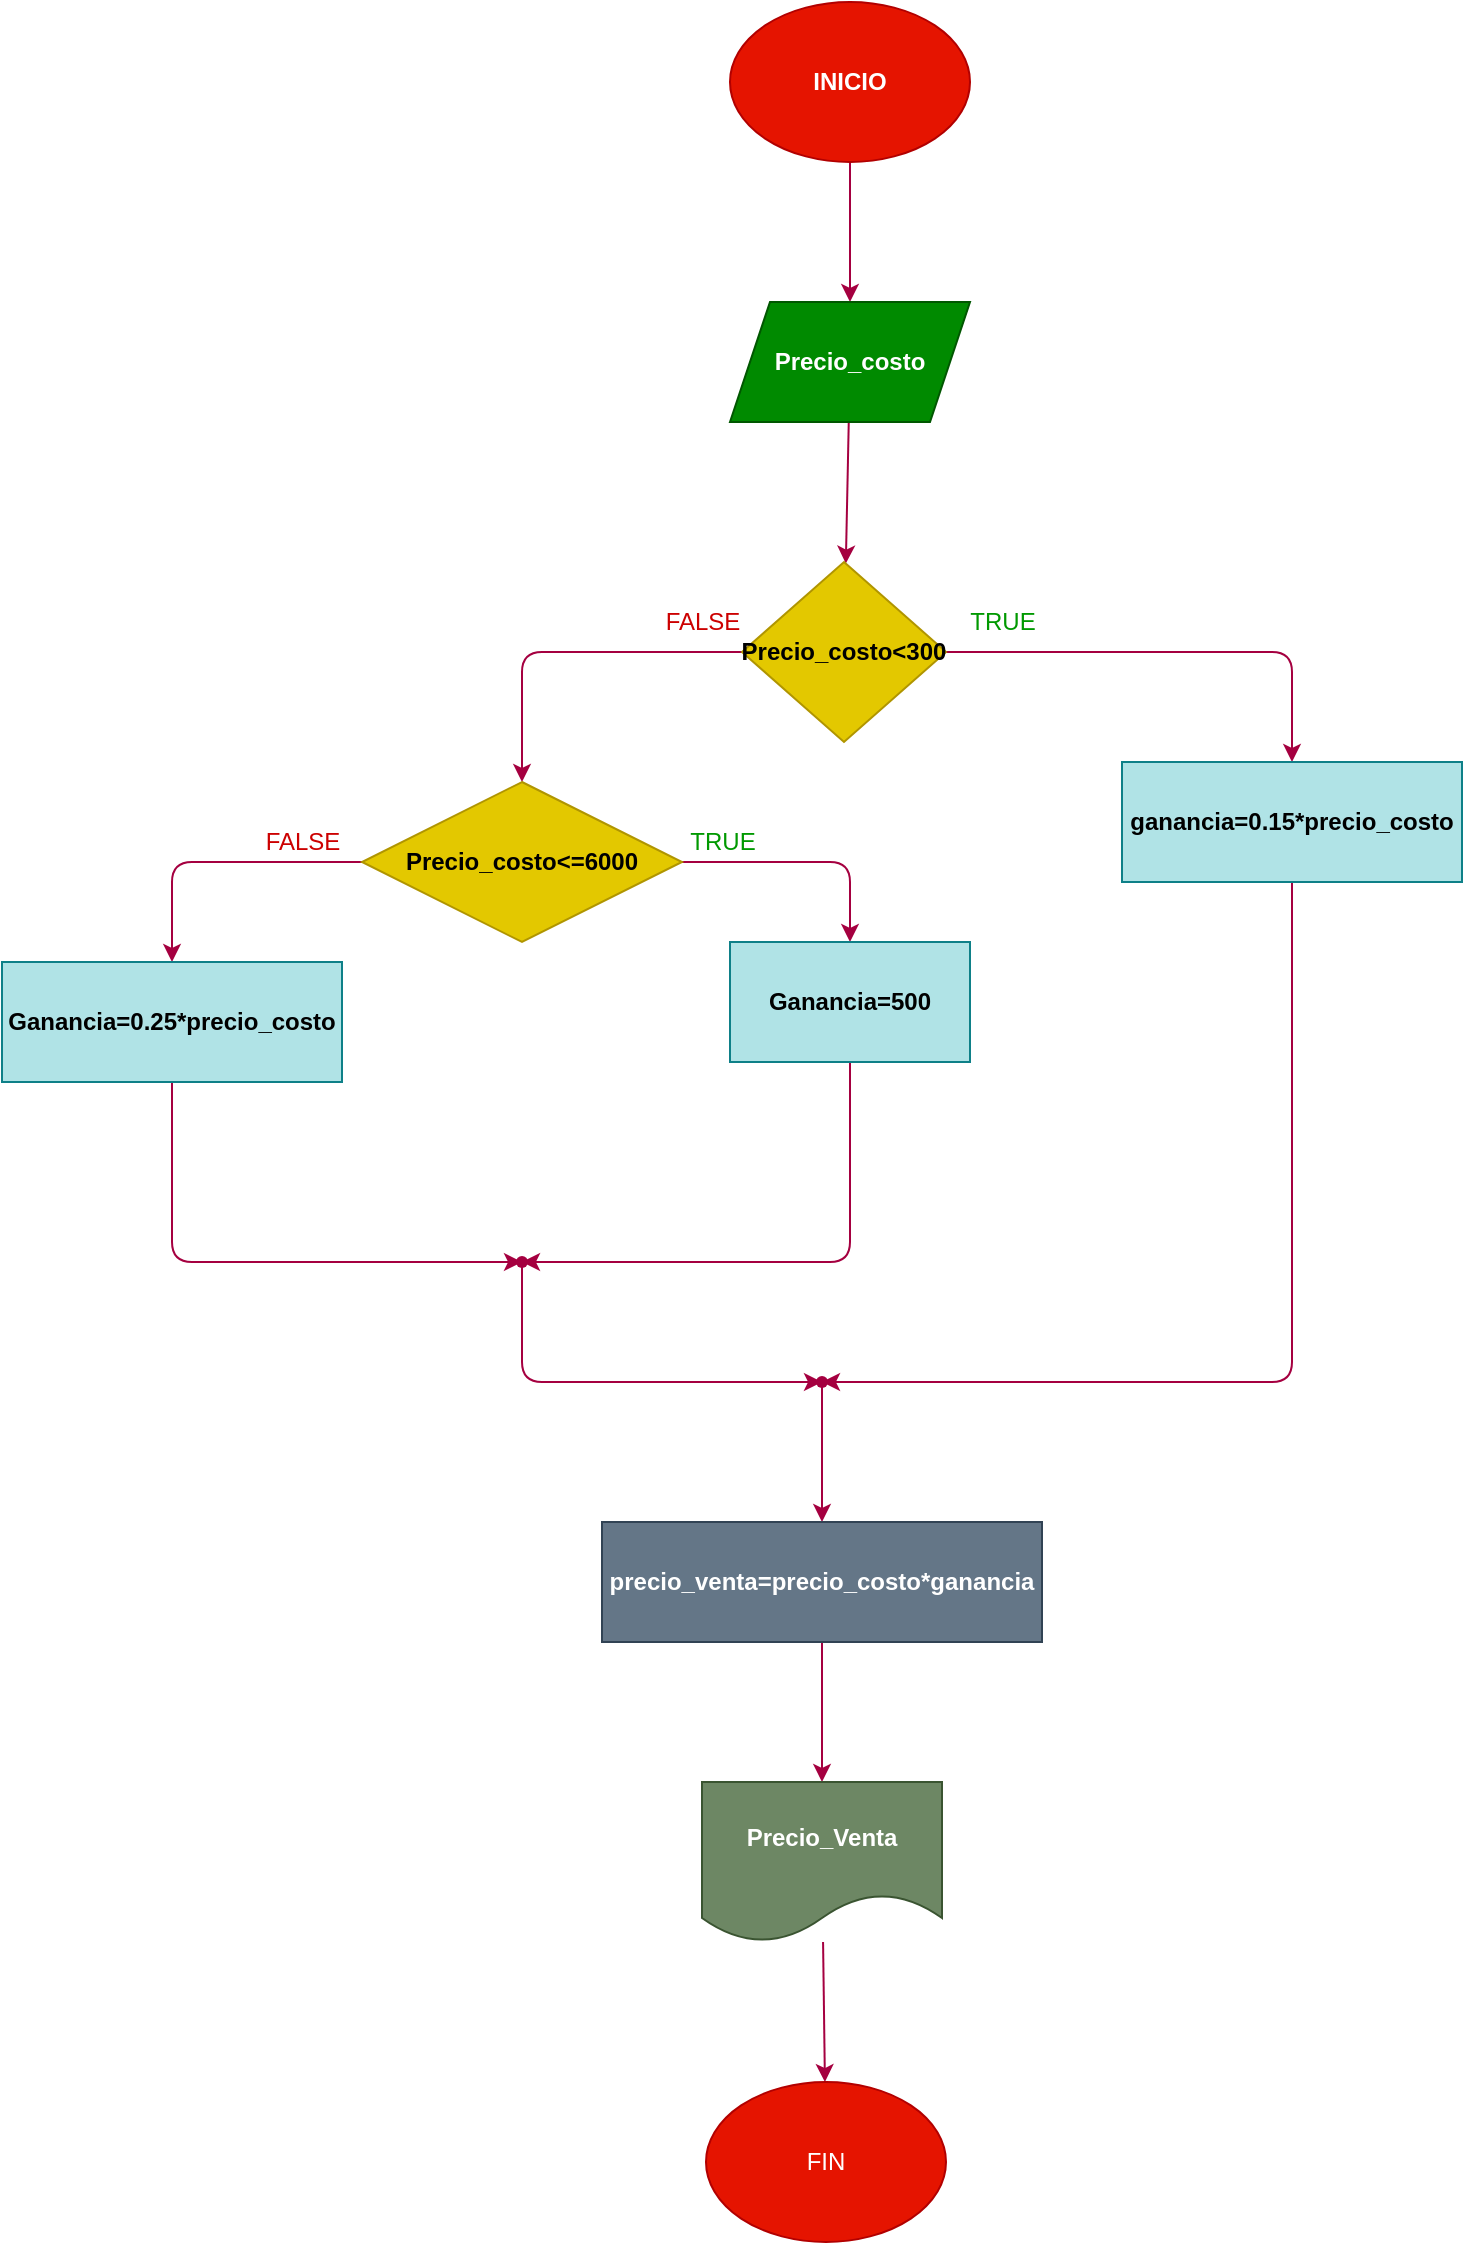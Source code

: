 <mxfile>
    <diagram id="ykRchyDMGxq92u7Dl3xV" name="Página-1">
        <mxGraphModel dx="1537" dy="413" grid="1" gridSize="10" guides="1" tooltips="1" connect="1" arrows="1" fold="1" page="1" pageScale="1" pageWidth="827" pageHeight="1169" math="0" shadow="0">
            <root>
                <mxCell id="0"/>
                <mxCell id="1" parent="0"/>
                <mxCell id="4" value="" style="edgeStyle=none;html=1;fillColor=#d80073;strokeColor=#A50040;" edge="1" parent="1" source="2" target="3">
                    <mxGeometry relative="1" as="geometry"/>
                </mxCell>
                <mxCell id="2" value="&lt;b&gt;INICIO&lt;/b&gt;" style="ellipse;whiteSpace=wrap;html=1;fillColor=#e51400;fontColor=#ffffff;strokeColor=#B20000;" vertex="1" parent="1">
                    <mxGeometry x="294" y="50" width="120" height="80" as="geometry"/>
                </mxCell>
                <mxCell id="6" value="" style="edgeStyle=none;html=1;fillColor=#d80073;strokeColor=#A50040;" edge="1" parent="1" source="3" target="5">
                    <mxGeometry relative="1" as="geometry"/>
                </mxCell>
                <mxCell id="3" value="&lt;b&gt;Precio_costo&lt;/b&gt;" style="shape=parallelogram;perimeter=parallelogramPerimeter;whiteSpace=wrap;html=1;fixedSize=1;fillColor=#008a00;fontColor=#ffffff;strokeColor=#005700;" vertex="1" parent="1">
                    <mxGeometry x="294" y="200" width="120" height="60" as="geometry"/>
                </mxCell>
                <mxCell id="9" style="edgeStyle=none;html=1;entryX=0.5;entryY=0;entryDx=0;entryDy=0;fillColor=#d80073;strokeColor=#A50040;" edge="1" parent="1" source="5" target="7">
                    <mxGeometry relative="1" as="geometry">
                        <Array as="points">
                            <mxPoint x="575" y="375"/>
                        </Array>
                    </mxGeometry>
                </mxCell>
                <mxCell id="11" style="edgeStyle=none;html=1;entryX=0.5;entryY=0;entryDx=0;entryDy=0;fillColor=#d80073;strokeColor=#A50040;" edge="1" parent="1" source="5" target="10">
                    <mxGeometry relative="1" as="geometry">
                        <Array as="points">
                            <mxPoint x="190" y="375"/>
                        </Array>
                    </mxGeometry>
                </mxCell>
                <mxCell id="5" value="&lt;b&gt;Precio_costo&amp;lt;300&lt;/b&gt;" style="rhombus;whiteSpace=wrap;html=1;fillColor=#e3c800;fontColor=#000000;strokeColor=#B09500;" vertex="1" parent="1">
                    <mxGeometry x="300" y="330" width="102" height="90" as="geometry"/>
                </mxCell>
                <mxCell id="19" style="edgeStyle=none;html=1;fillColor=#d80073;strokeColor=#A50040;" edge="1" parent="1" source="7">
                    <mxGeometry relative="1" as="geometry">
                        <mxPoint x="340" y="740" as="targetPoint"/>
                        <Array as="points">
                            <mxPoint x="575" y="740"/>
                        </Array>
                    </mxGeometry>
                </mxCell>
                <mxCell id="7" value="&lt;b&gt;ganancia=0.15*precio_costo&lt;/b&gt;" style="rounded=0;whiteSpace=wrap;html=1;fillColor=#b0e3e6;strokeColor=#0e8088;" vertex="1" parent="1">
                    <mxGeometry x="490" y="430" width="170" height="60" as="geometry"/>
                </mxCell>
                <mxCell id="15" style="edgeStyle=none;html=1;entryX=0.5;entryY=0;entryDx=0;entryDy=0;fillColor=#d80073;strokeColor=#A50040;" edge="1" parent="1" source="10" target="12">
                    <mxGeometry relative="1" as="geometry">
                        <Array as="points">
                            <mxPoint x="354" y="480"/>
                        </Array>
                    </mxGeometry>
                </mxCell>
                <mxCell id="28" style="edgeStyle=none;html=1;entryX=0.5;entryY=0;entryDx=0;entryDy=0;fillColor=#d80073;strokeColor=#A50040;" edge="1" parent="1" source="10" target="13">
                    <mxGeometry relative="1" as="geometry">
                        <Array as="points">
                            <mxPoint x="15" y="480"/>
                        </Array>
                    </mxGeometry>
                </mxCell>
                <mxCell id="10" value="&lt;b&gt;Precio_costo&amp;lt;=6000&lt;/b&gt;" style="rhombus;whiteSpace=wrap;html=1;fillColor=#e3c800;fontColor=#000000;strokeColor=#B09500;" vertex="1" parent="1">
                    <mxGeometry x="110" y="440" width="160" height="80" as="geometry"/>
                </mxCell>
                <mxCell id="18" style="edgeStyle=none;html=1;entryX=0.65;entryY=0.85;entryDx=0;entryDy=0;entryPerimeter=0;fillColor=#d80073;strokeColor=#A50040;" edge="1" parent="1" source="12" target="16">
                    <mxGeometry relative="1" as="geometry">
                        <Array as="points">
                            <mxPoint x="354" y="680"/>
                        </Array>
                    </mxGeometry>
                </mxCell>
                <mxCell id="12" value="&lt;b&gt;Ganancia=500&lt;/b&gt;" style="rounded=0;whiteSpace=wrap;html=1;fillColor=#b0e3e6;strokeColor=#0e8088;" vertex="1" parent="1">
                    <mxGeometry x="294" y="520" width="120" height="60" as="geometry"/>
                </mxCell>
                <mxCell id="29" style="edgeStyle=none;html=1;fillColor=#d80073;strokeColor=#A50040;" edge="1" parent="1" source="13" target="16">
                    <mxGeometry relative="1" as="geometry">
                        <Array as="points">
                            <mxPoint x="15" y="680"/>
                        </Array>
                    </mxGeometry>
                </mxCell>
                <mxCell id="13" value="&lt;b&gt;Ganancia=0.25*precio_costo&lt;/b&gt;" style="rounded=0;whiteSpace=wrap;html=1;fillColor=#b0e3e6;strokeColor=#0e8088;" vertex="1" parent="1">
                    <mxGeometry x="-70" y="530" width="170" height="60" as="geometry"/>
                </mxCell>
                <mxCell id="21" value="" style="edgeStyle=none;html=1;fillColor=#d80073;strokeColor=#A50040;" edge="1" parent="1" source="16" target="20">
                    <mxGeometry relative="1" as="geometry">
                        <Array as="points">
                            <mxPoint x="190" y="740"/>
                        </Array>
                    </mxGeometry>
                </mxCell>
                <mxCell id="16" value="" style="shape=waypoint;sketch=0;size=6;pointerEvents=1;points=[];fillColor=#d80073;resizable=0;rotatable=0;perimeter=centerPerimeter;snapToPoint=1;rounded=0;fontColor=#ffffff;strokeColor=#A50040;" vertex="1" parent="1">
                    <mxGeometry x="180" y="670" width="20" height="20" as="geometry"/>
                </mxCell>
                <mxCell id="23" value="" style="edgeStyle=none;html=1;fillColor=#d80073;strokeColor=#A50040;" edge="1" parent="1" source="20" target="22">
                    <mxGeometry relative="1" as="geometry"/>
                </mxCell>
                <mxCell id="20" value="" style="shape=waypoint;sketch=0;size=6;pointerEvents=1;points=[];fillColor=#d80073;resizable=0;rotatable=0;perimeter=centerPerimeter;snapToPoint=1;rounded=0;fontColor=#ffffff;strokeColor=#A50040;" vertex="1" parent="1">
                    <mxGeometry x="330" y="730" width="20" height="20" as="geometry"/>
                </mxCell>
                <mxCell id="25" value="" style="edgeStyle=none;html=1;fillColor=#d80073;strokeColor=#A50040;" edge="1" parent="1" source="22" target="24">
                    <mxGeometry relative="1" as="geometry"/>
                </mxCell>
                <mxCell id="22" value="&lt;b&gt;precio_venta=precio_costo*ganancia&lt;/b&gt;" style="whiteSpace=wrap;html=1;sketch=0;rounded=0;fillColor=#647687;fontColor=#ffffff;strokeColor=#314354;" vertex="1" parent="1">
                    <mxGeometry x="230" y="810" width="220" height="60" as="geometry"/>
                </mxCell>
                <mxCell id="27" value="" style="edgeStyle=none;html=1;fillColor=#d80073;strokeColor=#A50040;" edge="1" parent="1" source="24" target="26">
                    <mxGeometry relative="1" as="geometry"/>
                </mxCell>
                <mxCell id="24" value="&lt;b&gt;Precio_Venta&lt;/b&gt;" style="shape=document;whiteSpace=wrap;html=1;boundedLbl=1;sketch=0;rounded=0;fillColor=#6d8764;fontColor=#ffffff;strokeColor=#3A5431;" vertex="1" parent="1">
                    <mxGeometry x="280" y="940" width="120" height="80" as="geometry"/>
                </mxCell>
                <mxCell id="26" value="FIN" style="ellipse;whiteSpace=wrap;html=1;fillColor=#e51400;fontColor=#ffffff;strokeColor=#B20000;" vertex="1" parent="1">
                    <mxGeometry x="282" y="1090" width="120" height="80" as="geometry"/>
                </mxCell>
                <mxCell id="30" value="&lt;font color=&quot;#009900&quot;&gt;TRUE&lt;/font&gt;" style="text;html=1;align=center;verticalAlign=middle;resizable=0;points=[];autosize=1;strokeColor=none;fillColor=none;" vertex="1" parent="1">
                    <mxGeometry x="400" y="345" width="60" height="30" as="geometry"/>
                </mxCell>
                <mxCell id="31" value="&lt;font color=&quot;#cc0000&quot;&gt;FALSE&lt;/font&gt;" style="text;html=1;align=center;verticalAlign=middle;resizable=0;points=[];autosize=1;strokeColor=none;fillColor=none;" vertex="1" parent="1">
                    <mxGeometry x="250" y="345" width="60" height="30" as="geometry"/>
                </mxCell>
                <mxCell id="32" value="&lt;font color=&quot;#009900&quot;&gt;TRUE&lt;/font&gt;" style="text;html=1;align=center;verticalAlign=middle;resizable=0;points=[];autosize=1;strokeColor=none;fillColor=none;" vertex="1" parent="1">
                    <mxGeometry x="260" y="455" width="60" height="30" as="geometry"/>
                </mxCell>
                <mxCell id="33" value="&lt;font color=&quot;#cc0000&quot;&gt;FALSE&lt;/font&gt;" style="text;html=1;align=center;verticalAlign=middle;resizable=0;points=[];autosize=1;strokeColor=none;fillColor=none;" vertex="1" parent="1">
                    <mxGeometry x="50" y="455" width="60" height="30" as="geometry"/>
                </mxCell>
            </root>
        </mxGraphModel>
    </diagram>
</mxfile>